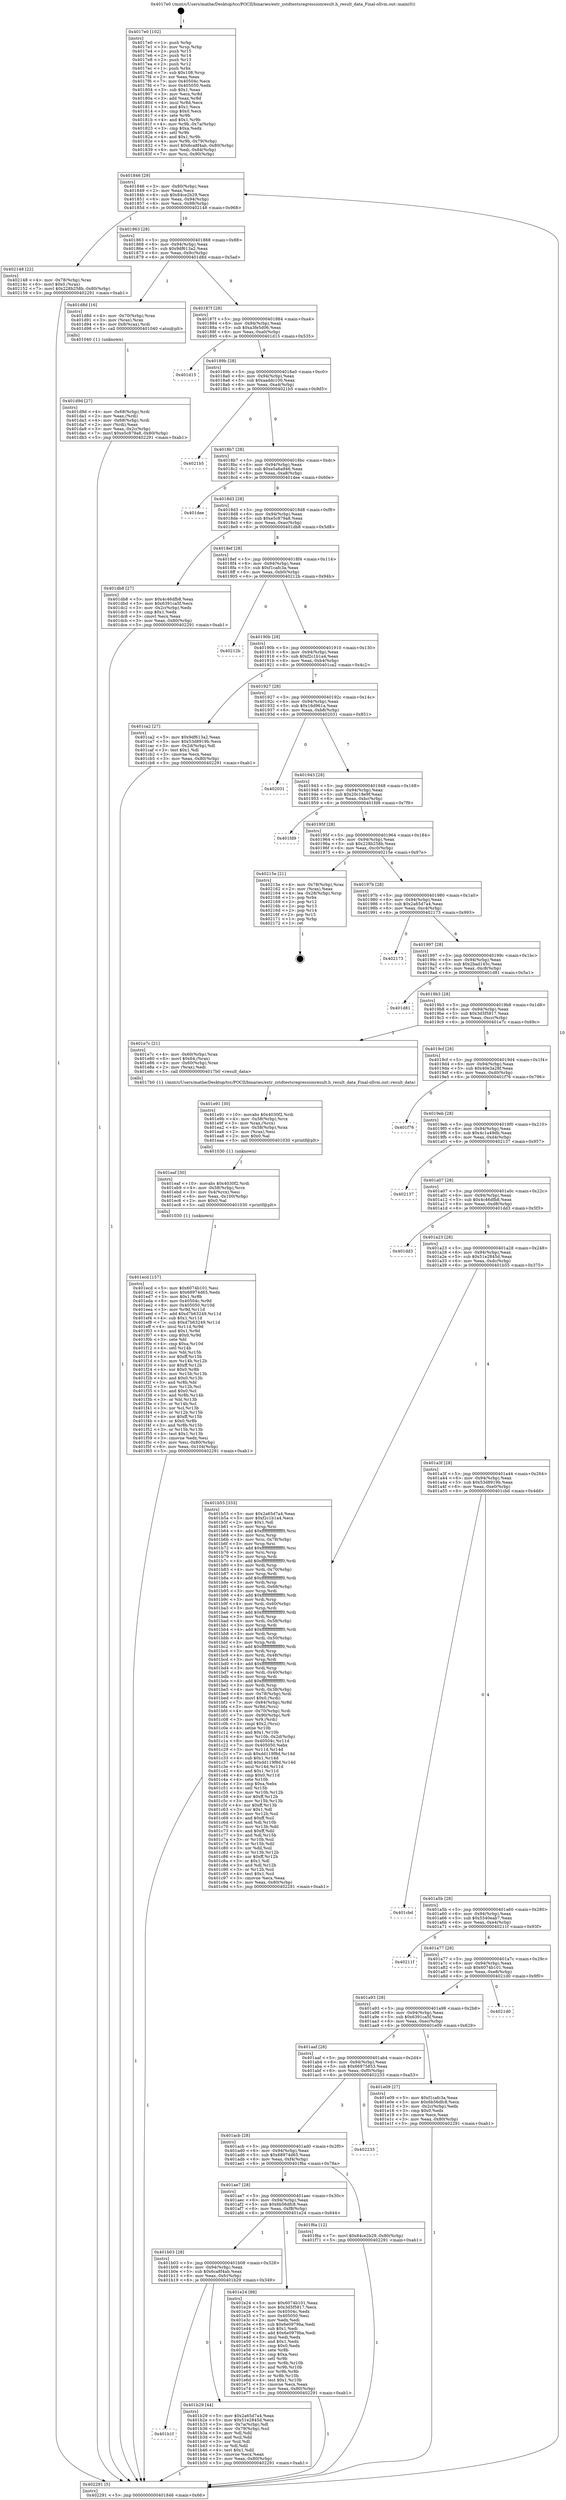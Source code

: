 digraph "0x4017e0" {
  label = "0x4017e0 (/mnt/c/Users/mathe/Desktop/tcc/POCII/binaries/extr_zstdtestsregressionresult.h_result_data_Final-ollvm.out::main(0))"
  labelloc = "t"
  node[shape=record]

  Entry [label="",width=0.3,height=0.3,shape=circle,fillcolor=black,style=filled]
  "0x401846" [label="{
     0x401846 [29]\l
     | [instrs]\l
     &nbsp;&nbsp;0x401846 \<+3\>: mov -0x80(%rbp),%eax\l
     &nbsp;&nbsp;0x401849 \<+2\>: mov %eax,%ecx\l
     &nbsp;&nbsp;0x40184b \<+6\>: sub $0x84ce2b29,%ecx\l
     &nbsp;&nbsp;0x401851 \<+6\>: mov %eax,-0x94(%rbp)\l
     &nbsp;&nbsp;0x401857 \<+6\>: mov %ecx,-0x98(%rbp)\l
     &nbsp;&nbsp;0x40185d \<+6\>: je 0000000000402148 \<main+0x968\>\l
  }"]
  "0x402148" [label="{
     0x402148 [22]\l
     | [instrs]\l
     &nbsp;&nbsp;0x402148 \<+4\>: mov -0x78(%rbp),%rax\l
     &nbsp;&nbsp;0x40214c \<+6\>: movl $0x0,(%rax)\l
     &nbsp;&nbsp;0x402152 \<+7\>: movl $0x228b258b,-0x80(%rbp)\l
     &nbsp;&nbsp;0x402159 \<+5\>: jmp 0000000000402291 \<main+0xab1\>\l
  }"]
  "0x401863" [label="{
     0x401863 [28]\l
     | [instrs]\l
     &nbsp;&nbsp;0x401863 \<+5\>: jmp 0000000000401868 \<main+0x88\>\l
     &nbsp;&nbsp;0x401868 \<+6\>: mov -0x94(%rbp),%eax\l
     &nbsp;&nbsp;0x40186e \<+5\>: sub $0x9df613a2,%eax\l
     &nbsp;&nbsp;0x401873 \<+6\>: mov %eax,-0x9c(%rbp)\l
     &nbsp;&nbsp;0x401879 \<+6\>: je 0000000000401d8d \<main+0x5ad\>\l
  }"]
  Exit [label="",width=0.3,height=0.3,shape=circle,fillcolor=black,style=filled,peripheries=2]
  "0x401d8d" [label="{
     0x401d8d [16]\l
     | [instrs]\l
     &nbsp;&nbsp;0x401d8d \<+4\>: mov -0x70(%rbp),%rax\l
     &nbsp;&nbsp;0x401d91 \<+3\>: mov (%rax),%rax\l
     &nbsp;&nbsp;0x401d94 \<+4\>: mov 0x8(%rax),%rdi\l
     &nbsp;&nbsp;0x401d98 \<+5\>: call 0000000000401040 \<atoi@plt\>\l
     | [calls]\l
     &nbsp;&nbsp;0x401040 \{1\} (unknown)\l
  }"]
  "0x40187f" [label="{
     0x40187f [28]\l
     | [instrs]\l
     &nbsp;&nbsp;0x40187f \<+5\>: jmp 0000000000401884 \<main+0xa4\>\l
     &nbsp;&nbsp;0x401884 \<+6\>: mov -0x94(%rbp),%eax\l
     &nbsp;&nbsp;0x40188a \<+5\>: sub $0xa3fe5d06,%eax\l
     &nbsp;&nbsp;0x40188f \<+6\>: mov %eax,-0xa0(%rbp)\l
     &nbsp;&nbsp;0x401895 \<+6\>: je 0000000000401d15 \<main+0x535\>\l
  }"]
  "0x401ecd" [label="{
     0x401ecd [157]\l
     | [instrs]\l
     &nbsp;&nbsp;0x401ecd \<+5\>: mov $0x6074b101,%esi\l
     &nbsp;&nbsp;0x401ed2 \<+5\>: mov $0x68974d65,%edx\l
     &nbsp;&nbsp;0x401ed7 \<+3\>: mov $0x1,%r8b\l
     &nbsp;&nbsp;0x401eda \<+8\>: mov 0x40504c,%r9d\l
     &nbsp;&nbsp;0x401ee2 \<+8\>: mov 0x405050,%r10d\l
     &nbsp;&nbsp;0x401eea \<+3\>: mov %r9d,%r11d\l
     &nbsp;&nbsp;0x401eed \<+7\>: add $0xd7b63249,%r11d\l
     &nbsp;&nbsp;0x401ef4 \<+4\>: sub $0x1,%r11d\l
     &nbsp;&nbsp;0x401ef8 \<+7\>: sub $0xd7b63249,%r11d\l
     &nbsp;&nbsp;0x401eff \<+4\>: imul %r11d,%r9d\l
     &nbsp;&nbsp;0x401f03 \<+4\>: and $0x1,%r9d\l
     &nbsp;&nbsp;0x401f07 \<+4\>: cmp $0x0,%r9d\l
     &nbsp;&nbsp;0x401f0b \<+3\>: sete %bl\l
     &nbsp;&nbsp;0x401f0e \<+4\>: cmp $0xa,%r10d\l
     &nbsp;&nbsp;0x401f12 \<+4\>: setl %r14b\l
     &nbsp;&nbsp;0x401f16 \<+3\>: mov %bl,%r15b\l
     &nbsp;&nbsp;0x401f19 \<+4\>: xor $0xff,%r15b\l
     &nbsp;&nbsp;0x401f1d \<+3\>: mov %r14b,%r12b\l
     &nbsp;&nbsp;0x401f20 \<+4\>: xor $0xff,%r12b\l
     &nbsp;&nbsp;0x401f24 \<+4\>: xor $0x0,%r8b\l
     &nbsp;&nbsp;0x401f28 \<+3\>: mov %r15b,%r13b\l
     &nbsp;&nbsp;0x401f2b \<+4\>: and $0x0,%r13b\l
     &nbsp;&nbsp;0x401f2f \<+3\>: and %r8b,%bl\l
     &nbsp;&nbsp;0x401f32 \<+3\>: mov %r12b,%cl\l
     &nbsp;&nbsp;0x401f35 \<+3\>: and $0x0,%cl\l
     &nbsp;&nbsp;0x401f38 \<+3\>: and %r8b,%r14b\l
     &nbsp;&nbsp;0x401f3b \<+3\>: or %bl,%r13b\l
     &nbsp;&nbsp;0x401f3e \<+3\>: or %r14b,%cl\l
     &nbsp;&nbsp;0x401f41 \<+3\>: xor %cl,%r13b\l
     &nbsp;&nbsp;0x401f44 \<+3\>: or %r12b,%r15b\l
     &nbsp;&nbsp;0x401f47 \<+4\>: xor $0xff,%r15b\l
     &nbsp;&nbsp;0x401f4b \<+4\>: or $0x0,%r8b\l
     &nbsp;&nbsp;0x401f4f \<+3\>: and %r8b,%r15b\l
     &nbsp;&nbsp;0x401f52 \<+3\>: or %r15b,%r13b\l
     &nbsp;&nbsp;0x401f55 \<+4\>: test $0x1,%r13b\l
     &nbsp;&nbsp;0x401f59 \<+3\>: cmovne %edx,%esi\l
     &nbsp;&nbsp;0x401f5c \<+3\>: mov %esi,-0x80(%rbp)\l
     &nbsp;&nbsp;0x401f5f \<+6\>: mov %eax,-0x104(%rbp)\l
     &nbsp;&nbsp;0x401f65 \<+5\>: jmp 0000000000402291 \<main+0xab1\>\l
  }"]
  "0x401d15" [label="{
     0x401d15\l
  }", style=dashed]
  "0x40189b" [label="{
     0x40189b [28]\l
     | [instrs]\l
     &nbsp;&nbsp;0x40189b \<+5\>: jmp 00000000004018a0 \<main+0xc0\>\l
     &nbsp;&nbsp;0x4018a0 \<+6\>: mov -0x94(%rbp),%eax\l
     &nbsp;&nbsp;0x4018a6 \<+5\>: sub $0xaaddc100,%eax\l
     &nbsp;&nbsp;0x4018ab \<+6\>: mov %eax,-0xa4(%rbp)\l
     &nbsp;&nbsp;0x4018b1 \<+6\>: je 00000000004021b5 \<main+0x9d5\>\l
  }"]
  "0x401eaf" [label="{
     0x401eaf [30]\l
     | [instrs]\l
     &nbsp;&nbsp;0x401eaf \<+10\>: movabs $0x4030f2,%rdi\l
     &nbsp;&nbsp;0x401eb9 \<+4\>: mov -0x58(%rbp),%rcx\l
     &nbsp;&nbsp;0x401ebd \<+3\>: mov 0x4(%rcx),%esi\l
     &nbsp;&nbsp;0x401ec0 \<+6\>: mov %eax,-0x100(%rbp)\l
     &nbsp;&nbsp;0x401ec6 \<+2\>: mov $0x0,%al\l
     &nbsp;&nbsp;0x401ec8 \<+5\>: call 0000000000401030 \<printf@plt\>\l
     | [calls]\l
     &nbsp;&nbsp;0x401030 \{1\} (unknown)\l
  }"]
  "0x4021b5" [label="{
     0x4021b5\l
  }", style=dashed]
  "0x4018b7" [label="{
     0x4018b7 [28]\l
     | [instrs]\l
     &nbsp;&nbsp;0x4018b7 \<+5\>: jmp 00000000004018bc \<main+0xdc\>\l
     &nbsp;&nbsp;0x4018bc \<+6\>: mov -0x94(%rbp),%eax\l
     &nbsp;&nbsp;0x4018c2 \<+5\>: sub $0xe5a6a946,%eax\l
     &nbsp;&nbsp;0x4018c7 \<+6\>: mov %eax,-0xa8(%rbp)\l
     &nbsp;&nbsp;0x4018cd \<+6\>: je 0000000000401dee \<main+0x60e\>\l
  }"]
  "0x401e91" [label="{
     0x401e91 [30]\l
     | [instrs]\l
     &nbsp;&nbsp;0x401e91 \<+10\>: movabs $0x4030f2,%rdi\l
     &nbsp;&nbsp;0x401e9b \<+4\>: mov -0x58(%rbp),%rcx\l
     &nbsp;&nbsp;0x401e9f \<+3\>: mov %rax,(%rcx)\l
     &nbsp;&nbsp;0x401ea2 \<+4\>: mov -0x58(%rbp),%rax\l
     &nbsp;&nbsp;0x401ea6 \<+2\>: mov (%rax),%esi\l
     &nbsp;&nbsp;0x401ea8 \<+2\>: mov $0x0,%al\l
     &nbsp;&nbsp;0x401eaa \<+5\>: call 0000000000401030 \<printf@plt\>\l
     | [calls]\l
     &nbsp;&nbsp;0x401030 \{1\} (unknown)\l
  }"]
  "0x401dee" [label="{
     0x401dee\l
  }", style=dashed]
  "0x4018d3" [label="{
     0x4018d3 [28]\l
     | [instrs]\l
     &nbsp;&nbsp;0x4018d3 \<+5\>: jmp 00000000004018d8 \<main+0xf8\>\l
     &nbsp;&nbsp;0x4018d8 \<+6\>: mov -0x94(%rbp),%eax\l
     &nbsp;&nbsp;0x4018de \<+5\>: sub $0xe5c879a8,%eax\l
     &nbsp;&nbsp;0x4018e3 \<+6\>: mov %eax,-0xac(%rbp)\l
     &nbsp;&nbsp;0x4018e9 \<+6\>: je 0000000000401db8 \<main+0x5d8\>\l
  }"]
  "0x401d9d" [label="{
     0x401d9d [27]\l
     | [instrs]\l
     &nbsp;&nbsp;0x401d9d \<+4\>: mov -0x68(%rbp),%rdi\l
     &nbsp;&nbsp;0x401da1 \<+2\>: mov %eax,(%rdi)\l
     &nbsp;&nbsp;0x401da3 \<+4\>: mov -0x68(%rbp),%rdi\l
     &nbsp;&nbsp;0x401da7 \<+2\>: mov (%rdi),%eax\l
     &nbsp;&nbsp;0x401da9 \<+3\>: mov %eax,-0x2c(%rbp)\l
     &nbsp;&nbsp;0x401dac \<+7\>: movl $0xe5c879a8,-0x80(%rbp)\l
     &nbsp;&nbsp;0x401db3 \<+5\>: jmp 0000000000402291 \<main+0xab1\>\l
  }"]
  "0x401db8" [label="{
     0x401db8 [27]\l
     | [instrs]\l
     &nbsp;&nbsp;0x401db8 \<+5\>: mov $0x4c46dfb8,%eax\l
     &nbsp;&nbsp;0x401dbd \<+5\>: mov $0x6391ca5f,%ecx\l
     &nbsp;&nbsp;0x401dc2 \<+3\>: mov -0x2c(%rbp),%edx\l
     &nbsp;&nbsp;0x401dc5 \<+3\>: cmp $0x1,%edx\l
     &nbsp;&nbsp;0x401dc8 \<+3\>: cmovl %ecx,%eax\l
     &nbsp;&nbsp;0x401dcb \<+3\>: mov %eax,-0x80(%rbp)\l
     &nbsp;&nbsp;0x401dce \<+5\>: jmp 0000000000402291 \<main+0xab1\>\l
  }"]
  "0x4018ef" [label="{
     0x4018ef [28]\l
     | [instrs]\l
     &nbsp;&nbsp;0x4018ef \<+5\>: jmp 00000000004018f4 \<main+0x114\>\l
     &nbsp;&nbsp;0x4018f4 \<+6\>: mov -0x94(%rbp),%eax\l
     &nbsp;&nbsp;0x4018fa \<+5\>: sub $0xf1cafc3a,%eax\l
     &nbsp;&nbsp;0x4018ff \<+6\>: mov %eax,-0xb0(%rbp)\l
     &nbsp;&nbsp;0x401905 \<+6\>: je 000000000040212b \<main+0x94b\>\l
  }"]
  "0x4017e0" [label="{
     0x4017e0 [102]\l
     | [instrs]\l
     &nbsp;&nbsp;0x4017e0 \<+1\>: push %rbp\l
     &nbsp;&nbsp;0x4017e1 \<+3\>: mov %rsp,%rbp\l
     &nbsp;&nbsp;0x4017e4 \<+2\>: push %r15\l
     &nbsp;&nbsp;0x4017e6 \<+2\>: push %r14\l
     &nbsp;&nbsp;0x4017e8 \<+2\>: push %r13\l
     &nbsp;&nbsp;0x4017ea \<+2\>: push %r12\l
     &nbsp;&nbsp;0x4017ec \<+1\>: push %rbx\l
     &nbsp;&nbsp;0x4017ed \<+7\>: sub $0x108,%rsp\l
     &nbsp;&nbsp;0x4017f4 \<+2\>: xor %eax,%eax\l
     &nbsp;&nbsp;0x4017f6 \<+7\>: mov 0x40504c,%ecx\l
     &nbsp;&nbsp;0x4017fd \<+7\>: mov 0x405050,%edx\l
     &nbsp;&nbsp;0x401804 \<+3\>: sub $0x1,%eax\l
     &nbsp;&nbsp;0x401807 \<+3\>: mov %ecx,%r8d\l
     &nbsp;&nbsp;0x40180a \<+3\>: add %eax,%r8d\l
     &nbsp;&nbsp;0x40180d \<+4\>: imul %r8d,%ecx\l
     &nbsp;&nbsp;0x401811 \<+3\>: and $0x1,%ecx\l
     &nbsp;&nbsp;0x401814 \<+3\>: cmp $0x0,%ecx\l
     &nbsp;&nbsp;0x401817 \<+4\>: sete %r9b\l
     &nbsp;&nbsp;0x40181b \<+4\>: and $0x1,%r9b\l
     &nbsp;&nbsp;0x40181f \<+4\>: mov %r9b,-0x7a(%rbp)\l
     &nbsp;&nbsp;0x401823 \<+3\>: cmp $0xa,%edx\l
     &nbsp;&nbsp;0x401826 \<+4\>: setl %r9b\l
     &nbsp;&nbsp;0x40182a \<+4\>: and $0x1,%r9b\l
     &nbsp;&nbsp;0x40182e \<+4\>: mov %r9b,-0x79(%rbp)\l
     &nbsp;&nbsp;0x401832 \<+7\>: movl $0x6ca8f4ab,-0x80(%rbp)\l
     &nbsp;&nbsp;0x401839 \<+6\>: mov %edi,-0x84(%rbp)\l
     &nbsp;&nbsp;0x40183f \<+7\>: mov %rsi,-0x90(%rbp)\l
  }"]
  "0x40212b" [label="{
     0x40212b\l
  }", style=dashed]
  "0x40190b" [label="{
     0x40190b [28]\l
     | [instrs]\l
     &nbsp;&nbsp;0x40190b \<+5\>: jmp 0000000000401910 \<main+0x130\>\l
     &nbsp;&nbsp;0x401910 \<+6\>: mov -0x94(%rbp),%eax\l
     &nbsp;&nbsp;0x401916 \<+5\>: sub $0xf2c1b1a4,%eax\l
     &nbsp;&nbsp;0x40191b \<+6\>: mov %eax,-0xb4(%rbp)\l
     &nbsp;&nbsp;0x401921 \<+6\>: je 0000000000401ca2 \<main+0x4c2\>\l
  }"]
  "0x402291" [label="{
     0x402291 [5]\l
     | [instrs]\l
     &nbsp;&nbsp;0x402291 \<+5\>: jmp 0000000000401846 \<main+0x66\>\l
  }"]
  "0x401ca2" [label="{
     0x401ca2 [27]\l
     | [instrs]\l
     &nbsp;&nbsp;0x401ca2 \<+5\>: mov $0x9df613a2,%eax\l
     &nbsp;&nbsp;0x401ca7 \<+5\>: mov $0x53d8919b,%ecx\l
     &nbsp;&nbsp;0x401cac \<+3\>: mov -0x2d(%rbp),%dl\l
     &nbsp;&nbsp;0x401caf \<+3\>: test $0x1,%dl\l
     &nbsp;&nbsp;0x401cb2 \<+3\>: cmovne %ecx,%eax\l
     &nbsp;&nbsp;0x401cb5 \<+3\>: mov %eax,-0x80(%rbp)\l
     &nbsp;&nbsp;0x401cb8 \<+5\>: jmp 0000000000402291 \<main+0xab1\>\l
  }"]
  "0x401927" [label="{
     0x401927 [28]\l
     | [instrs]\l
     &nbsp;&nbsp;0x401927 \<+5\>: jmp 000000000040192c \<main+0x14c\>\l
     &nbsp;&nbsp;0x40192c \<+6\>: mov -0x94(%rbp),%eax\l
     &nbsp;&nbsp;0x401932 \<+5\>: sub $0x16d961a,%eax\l
     &nbsp;&nbsp;0x401937 \<+6\>: mov %eax,-0xb8(%rbp)\l
     &nbsp;&nbsp;0x40193d \<+6\>: je 0000000000402031 \<main+0x851\>\l
  }"]
  "0x401b1f" [label="{
     0x401b1f\l
  }", style=dashed]
  "0x402031" [label="{
     0x402031\l
  }", style=dashed]
  "0x401943" [label="{
     0x401943 [28]\l
     | [instrs]\l
     &nbsp;&nbsp;0x401943 \<+5\>: jmp 0000000000401948 \<main+0x168\>\l
     &nbsp;&nbsp;0x401948 \<+6\>: mov -0x94(%rbp),%eax\l
     &nbsp;&nbsp;0x40194e \<+5\>: sub $0x20c18e9f,%eax\l
     &nbsp;&nbsp;0x401953 \<+6\>: mov %eax,-0xbc(%rbp)\l
     &nbsp;&nbsp;0x401959 \<+6\>: je 0000000000401fd9 \<main+0x7f9\>\l
  }"]
  "0x401b29" [label="{
     0x401b29 [44]\l
     | [instrs]\l
     &nbsp;&nbsp;0x401b29 \<+5\>: mov $0x2a65d7a4,%eax\l
     &nbsp;&nbsp;0x401b2e \<+5\>: mov $0x51e2845d,%ecx\l
     &nbsp;&nbsp;0x401b33 \<+3\>: mov -0x7a(%rbp),%dl\l
     &nbsp;&nbsp;0x401b36 \<+4\>: mov -0x79(%rbp),%sil\l
     &nbsp;&nbsp;0x401b3a \<+3\>: mov %dl,%dil\l
     &nbsp;&nbsp;0x401b3d \<+3\>: and %sil,%dil\l
     &nbsp;&nbsp;0x401b40 \<+3\>: xor %sil,%dl\l
     &nbsp;&nbsp;0x401b43 \<+3\>: or %dl,%dil\l
     &nbsp;&nbsp;0x401b46 \<+4\>: test $0x1,%dil\l
     &nbsp;&nbsp;0x401b4a \<+3\>: cmovne %ecx,%eax\l
     &nbsp;&nbsp;0x401b4d \<+3\>: mov %eax,-0x80(%rbp)\l
     &nbsp;&nbsp;0x401b50 \<+5\>: jmp 0000000000402291 \<main+0xab1\>\l
  }"]
  "0x401fd9" [label="{
     0x401fd9\l
  }", style=dashed]
  "0x40195f" [label="{
     0x40195f [28]\l
     | [instrs]\l
     &nbsp;&nbsp;0x40195f \<+5\>: jmp 0000000000401964 \<main+0x184\>\l
     &nbsp;&nbsp;0x401964 \<+6\>: mov -0x94(%rbp),%eax\l
     &nbsp;&nbsp;0x40196a \<+5\>: sub $0x228b258b,%eax\l
     &nbsp;&nbsp;0x40196f \<+6\>: mov %eax,-0xc0(%rbp)\l
     &nbsp;&nbsp;0x401975 \<+6\>: je 000000000040215e \<main+0x97e\>\l
  }"]
  "0x401b03" [label="{
     0x401b03 [28]\l
     | [instrs]\l
     &nbsp;&nbsp;0x401b03 \<+5\>: jmp 0000000000401b08 \<main+0x328\>\l
     &nbsp;&nbsp;0x401b08 \<+6\>: mov -0x94(%rbp),%eax\l
     &nbsp;&nbsp;0x401b0e \<+5\>: sub $0x6ca8f4ab,%eax\l
     &nbsp;&nbsp;0x401b13 \<+6\>: mov %eax,-0xfc(%rbp)\l
     &nbsp;&nbsp;0x401b19 \<+6\>: je 0000000000401b29 \<main+0x349\>\l
  }"]
  "0x40215e" [label="{
     0x40215e [21]\l
     | [instrs]\l
     &nbsp;&nbsp;0x40215e \<+4\>: mov -0x78(%rbp),%rax\l
     &nbsp;&nbsp;0x402162 \<+2\>: mov (%rax),%eax\l
     &nbsp;&nbsp;0x402164 \<+4\>: lea -0x28(%rbp),%rsp\l
     &nbsp;&nbsp;0x402168 \<+1\>: pop %rbx\l
     &nbsp;&nbsp;0x402169 \<+2\>: pop %r12\l
     &nbsp;&nbsp;0x40216b \<+2\>: pop %r13\l
     &nbsp;&nbsp;0x40216d \<+2\>: pop %r14\l
     &nbsp;&nbsp;0x40216f \<+2\>: pop %r15\l
     &nbsp;&nbsp;0x402171 \<+1\>: pop %rbp\l
     &nbsp;&nbsp;0x402172 \<+1\>: ret\l
  }"]
  "0x40197b" [label="{
     0x40197b [28]\l
     | [instrs]\l
     &nbsp;&nbsp;0x40197b \<+5\>: jmp 0000000000401980 \<main+0x1a0\>\l
     &nbsp;&nbsp;0x401980 \<+6\>: mov -0x94(%rbp),%eax\l
     &nbsp;&nbsp;0x401986 \<+5\>: sub $0x2a65d7a4,%eax\l
     &nbsp;&nbsp;0x40198b \<+6\>: mov %eax,-0xc4(%rbp)\l
     &nbsp;&nbsp;0x401991 \<+6\>: je 0000000000402173 \<main+0x993\>\l
  }"]
  "0x401e24" [label="{
     0x401e24 [88]\l
     | [instrs]\l
     &nbsp;&nbsp;0x401e24 \<+5\>: mov $0x6074b101,%eax\l
     &nbsp;&nbsp;0x401e29 \<+5\>: mov $0x3d5f5817,%ecx\l
     &nbsp;&nbsp;0x401e2e \<+7\>: mov 0x40504c,%edx\l
     &nbsp;&nbsp;0x401e35 \<+7\>: mov 0x405050,%esi\l
     &nbsp;&nbsp;0x401e3c \<+2\>: mov %edx,%edi\l
     &nbsp;&nbsp;0x401e3e \<+6\>: sub $0x6e0979ba,%edi\l
     &nbsp;&nbsp;0x401e44 \<+3\>: sub $0x1,%edi\l
     &nbsp;&nbsp;0x401e47 \<+6\>: add $0x6e0979ba,%edi\l
     &nbsp;&nbsp;0x401e4d \<+3\>: imul %edi,%edx\l
     &nbsp;&nbsp;0x401e50 \<+3\>: and $0x1,%edx\l
     &nbsp;&nbsp;0x401e53 \<+3\>: cmp $0x0,%edx\l
     &nbsp;&nbsp;0x401e56 \<+4\>: sete %r8b\l
     &nbsp;&nbsp;0x401e5a \<+3\>: cmp $0xa,%esi\l
     &nbsp;&nbsp;0x401e5d \<+4\>: setl %r9b\l
     &nbsp;&nbsp;0x401e61 \<+3\>: mov %r8b,%r10b\l
     &nbsp;&nbsp;0x401e64 \<+3\>: and %r9b,%r10b\l
     &nbsp;&nbsp;0x401e67 \<+3\>: xor %r9b,%r8b\l
     &nbsp;&nbsp;0x401e6a \<+3\>: or %r8b,%r10b\l
     &nbsp;&nbsp;0x401e6d \<+4\>: test $0x1,%r10b\l
     &nbsp;&nbsp;0x401e71 \<+3\>: cmovne %ecx,%eax\l
     &nbsp;&nbsp;0x401e74 \<+3\>: mov %eax,-0x80(%rbp)\l
     &nbsp;&nbsp;0x401e77 \<+5\>: jmp 0000000000402291 \<main+0xab1\>\l
  }"]
  "0x402173" [label="{
     0x402173\l
  }", style=dashed]
  "0x401997" [label="{
     0x401997 [28]\l
     | [instrs]\l
     &nbsp;&nbsp;0x401997 \<+5\>: jmp 000000000040199c \<main+0x1bc\>\l
     &nbsp;&nbsp;0x40199c \<+6\>: mov -0x94(%rbp),%eax\l
     &nbsp;&nbsp;0x4019a2 \<+5\>: sub $0x2bad145c,%eax\l
     &nbsp;&nbsp;0x4019a7 \<+6\>: mov %eax,-0xc8(%rbp)\l
     &nbsp;&nbsp;0x4019ad \<+6\>: je 0000000000401d81 \<main+0x5a1\>\l
  }"]
  "0x401ae7" [label="{
     0x401ae7 [28]\l
     | [instrs]\l
     &nbsp;&nbsp;0x401ae7 \<+5\>: jmp 0000000000401aec \<main+0x30c\>\l
     &nbsp;&nbsp;0x401aec \<+6\>: mov -0x94(%rbp),%eax\l
     &nbsp;&nbsp;0x401af2 \<+5\>: sub $0x6b56dfc8,%eax\l
     &nbsp;&nbsp;0x401af7 \<+6\>: mov %eax,-0xf8(%rbp)\l
     &nbsp;&nbsp;0x401afd \<+6\>: je 0000000000401e24 \<main+0x644\>\l
  }"]
  "0x401d81" [label="{
     0x401d81\l
  }", style=dashed]
  "0x4019b3" [label="{
     0x4019b3 [28]\l
     | [instrs]\l
     &nbsp;&nbsp;0x4019b3 \<+5\>: jmp 00000000004019b8 \<main+0x1d8\>\l
     &nbsp;&nbsp;0x4019b8 \<+6\>: mov -0x94(%rbp),%eax\l
     &nbsp;&nbsp;0x4019be \<+5\>: sub $0x3d5f5817,%eax\l
     &nbsp;&nbsp;0x4019c3 \<+6\>: mov %eax,-0xcc(%rbp)\l
     &nbsp;&nbsp;0x4019c9 \<+6\>: je 0000000000401e7c \<main+0x69c\>\l
  }"]
  "0x401f6a" [label="{
     0x401f6a [12]\l
     | [instrs]\l
     &nbsp;&nbsp;0x401f6a \<+7\>: movl $0x84ce2b29,-0x80(%rbp)\l
     &nbsp;&nbsp;0x401f71 \<+5\>: jmp 0000000000402291 \<main+0xab1\>\l
  }"]
  "0x401e7c" [label="{
     0x401e7c [21]\l
     | [instrs]\l
     &nbsp;&nbsp;0x401e7c \<+4\>: mov -0x60(%rbp),%rax\l
     &nbsp;&nbsp;0x401e80 \<+6\>: movl $0x64,(%rax)\l
     &nbsp;&nbsp;0x401e86 \<+4\>: mov -0x60(%rbp),%rax\l
     &nbsp;&nbsp;0x401e8a \<+2\>: mov (%rax),%edi\l
     &nbsp;&nbsp;0x401e8c \<+5\>: call 00000000004017b0 \<result_data\>\l
     | [calls]\l
     &nbsp;&nbsp;0x4017b0 \{1\} (/mnt/c/Users/mathe/Desktop/tcc/POCII/binaries/extr_zstdtestsregressionresult.h_result_data_Final-ollvm.out::result_data)\l
  }"]
  "0x4019cf" [label="{
     0x4019cf [28]\l
     | [instrs]\l
     &nbsp;&nbsp;0x4019cf \<+5\>: jmp 00000000004019d4 \<main+0x1f4\>\l
     &nbsp;&nbsp;0x4019d4 \<+6\>: mov -0x94(%rbp),%eax\l
     &nbsp;&nbsp;0x4019da \<+5\>: sub $0x40e3a28f,%eax\l
     &nbsp;&nbsp;0x4019df \<+6\>: mov %eax,-0xd0(%rbp)\l
     &nbsp;&nbsp;0x4019e5 \<+6\>: je 0000000000401f76 \<main+0x796\>\l
  }"]
  "0x401acb" [label="{
     0x401acb [28]\l
     | [instrs]\l
     &nbsp;&nbsp;0x401acb \<+5\>: jmp 0000000000401ad0 \<main+0x2f0\>\l
     &nbsp;&nbsp;0x401ad0 \<+6\>: mov -0x94(%rbp),%eax\l
     &nbsp;&nbsp;0x401ad6 \<+5\>: sub $0x68974d65,%eax\l
     &nbsp;&nbsp;0x401adb \<+6\>: mov %eax,-0xf4(%rbp)\l
     &nbsp;&nbsp;0x401ae1 \<+6\>: je 0000000000401f6a \<main+0x78a\>\l
  }"]
  "0x401f76" [label="{
     0x401f76\l
  }", style=dashed]
  "0x4019eb" [label="{
     0x4019eb [28]\l
     | [instrs]\l
     &nbsp;&nbsp;0x4019eb \<+5\>: jmp 00000000004019f0 \<main+0x210\>\l
     &nbsp;&nbsp;0x4019f0 \<+6\>: mov -0x94(%rbp),%eax\l
     &nbsp;&nbsp;0x4019f6 \<+5\>: sub $0x4c1a49db,%eax\l
     &nbsp;&nbsp;0x4019fb \<+6\>: mov %eax,-0xd4(%rbp)\l
     &nbsp;&nbsp;0x401a01 \<+6\>: je 0000000000402137 \<main+0x957\>\l
  }"]
  "0x402233" [label="{
     0x402233\l
  }", style=dashed]
  "0x402137" [label="{
     0x402137\l
  }", style=dashed]
  "0x401a07" [label="{
     0x401a07 [28]\l
     | [instrs]\l
     &nbsp;&nbsp;0x401a07 \<+5\>: jmp 0000000000401a0c \<main+0x22c\>\l
     &nbsp;&nbsp;0x401a0c \<+6\>: mov -0x94(%rbp),%eax\l
     &nbsp;&nbsp;0x401a12 \<+5\>: sub $0x4c46dfb8,%eax\l
     &nbsp;&nbsp;0x401a17 \<+6\>: mov %eax,-0xd8(%rbp)\l
     &nbsp;&nbsp;0x401a1d \<+6\>: je 0000000000401dd3 \<main+0x5f3\>\l
  }"]
  "0x401aaf" [label="{
     0x401aaf [28]\l
     | [instrs]\l
     &nbsp;&nbsp;0x401aaf \<+5\>: jmp 0000000000401ab4 \<main+0x2d4\>\l
     &nbsp;&nbsp;0x401ab4 \<+6\>: mov -0x94(%rbp),%eax\l
     &nbsp;&nbsp;0x401aba \<+5\>: sub $0x66975853,%eax\l
     &nbsp;&nbsp;0x401abf \<+6\>: mov %eax,-0xf0(%rbp)\l
     &nbsp;&nbsp;0x401ac5 \<+6\>: je 0000000000402233 \<main+0xa53\>\l
  }"]
  "0x401dd3" [label="{
     0x401dd3\l
  }", style=dashed]
  "0x401a23" [label="{
     0x401a23 [28]\l
     | [instrs]\l
     &nbsp;&nbsp;0x401a23 \<+5\>: jmp 0000000000401a28 \<main+0x248\>\l
     &nbsp;&nbsp;0x401a28 \<+6\>: mov -0x94(%rbp),%eax\l
     &nbsp;&nbsp;0x401a2e \<+5\>: sub $0x51e2845d,%eax\l
     &nbsp;&nbsp;0x401a33 \<+6\>: mov %eax,-0xdc(%rbp)\l
     &nbsp;&nbsp;0x401a39 \<+6\>: je 0000000000401b55 \<main+0x375\>\l
  }"]
  "0x401e09" [label="{
     0x401e09 [27]\l
     | [instrs]\l
     &nbsp;&nbsp;0x401e09 \<+5\>: mov $0xf1cafc3a,%eax\l
     &nbsp;&nbsp;0x401e0e \<+5\>: mov $0x6b56dfc8,%ecx\l
     &nbsp;&nbsp;0x401e13 \<+3\>: mov -0x2c(%rbp),%edx\l
     &nbsp;&nbsp;0x401e16 \<+3\>: cmp $0x0,%edx\l
     &nbsp;&nbsp;0x401e19 \<+3\>: cmove %ecx,%eax\l
     &nbsp;&nbsp;0x401e1c \<+3\>: mov %eax,-0x80(%rbp)\l
     &nbsp;&nbsp;0x401e1f \<+5\>: jmp 0000000000402291 \<main+0xab1\>\l
  }"]
  "0x401b55" [label="{
     0x401b55 [333]\l
     | [instrs]\l
     &nbsp;&nbsp;0x401b55 \<+5\>: mov $0x2a65d7a4,%eax\l
     &nbsp;&nbsp;0x401b5a \<+5\>: mov $0xf2c1b1a4,%ecx\l
     &nbsp;&nbsp;0x401b5f \<+2\>: mov $0x1,%dl\l
     &nbsp;&nbsp;0x401b61 \<+3\>: mov %rsp,%rsi\l
     &nbsp;&nbsp;0x401b64 \<+4\>: add $0xfffffffffffffff0,%rsi\l
     &nbsp;&nbsp;0x401b68 \<+3\>: mov %rsi,%rsp\l
     &nbsp;&nbsp;0x401b6b \<+4\>: mov %rsi,-0x78(%rbp)\l
     &nbsp;&nbsp;0x401b6f \<+3\>: mov %rsp,%rsi\l
     &nbsp;&nbsp;0x401b72 \<+4\>: add $0xfffffffffffffff0,%rsi\l
     &nbsp;&nbsp;0x401b76 \<+3\>: mov %rsi,%rsp\l
     &nbsp;&nbsp;0x401b79 \<+3\>: mov %rsp,%rdi\l
     &nbsp;&nbsp;0x401b7c \<+4\>: add $0xfffffffffffffff0,%rdi\l
     &nbsp;&nbsp;0x401b80 \<+3\>: mov %rdi,%rsp\l
     &nbsp;&nbsp;0x401b83 \<+4\>: mov %rdi,-0x70(%rbp)\l
     &nbsp;&nbsp;0x401b87 \<+3\>: mov %rsp,%rdi\l
     &nbsp;&nbsp;0x401b8a \<+4\>: add $0xfffffffffffffff0,%rdi\l
     &nbsp;&nbsp;0x401b8e \<+3\>: mov %rdi,%rsp\l
     &nbsp;&nbsp;0x401b91 \<+4\>: mov %rdi,-0x68(%rbp)\l
     &nbsp;&nbsp;0x401b95 \<+3\>: mov %rsp,%rdi\l
     &nbsp;&nbsp;0x401b98 \<+4\>: add $0xfffffffffffffff0,%rdi\l
     &nbsp;&nbsp;0x401b9c \<+3\>: mov %rdi,%rsp\l
     &nbsp;&nbsp;0x401b9f \<+4\>: mov %rdi,-0x60(%rbp)\l
     &nbsp;&nbsp;0x401ba3 \<+3\>: mov %rsp,%rdi\l
     &nbsp;&nbsp;0x401ba6 \<+4\>: add $0xfffffffffffffff0,%rdi\l
     &nbsp;&nbsp;0x401baa \<+3\>: mov %rdi,%rsp\l
     &nbsp;&nbsp;0x401bad \<+4\>: mov %rdi,-0x58(%rbp)\l
     &nbsp;&nbsp;0x401bb1 \<+3\>: mov %rsp,%rdi\l
     &nbsp;&nbsp;0x401bb4 \<+4\>: add $0xfffffffffffffff0,%rdi\l
     &nbsp;&nbsp;0x401bb8 \<+3\>: mov %rdi,%rsp\l
     &nbsp;&nbsp;0x401bbb \<+4\>: mov %rdi,-0x50(%rbp)\l
     &nbsp;&nbsp;0x401bbf \<+3\>: mov %rsp,%rdi\l
     &nbsp;&nbsp;0x401bc2 \<+4\>: add $0xfffffffffffffff0,%rdi\l
     &nbsp;&nbsp;0x401bc6 \<+3\>: mov %rdi,%rsp\l
     &nbsp;&nbsp;0x401bc9 \<+4\>: mov %rdi,-0x48(%rbp)\l
     &nbsp;&nbsp;0x401bcd \<+3\>: mov %rsp,%rdi\l
     &nbsp;&nbsp;0x401bd0 \<+4\>: add $0xfffffffffffffff0,%rdi\l
     &nbsp;&nbsp;0x401bd4 \<+3\>: mov %rdi,%rsp\l
     &nbsp;&nbsp;0x401bd7 \<+4\>: mov %rdi,-0x40(%rbp)\l
     &nbsp;&nbsp;0x401bdb \<+3\>: mov %rsp,%rdi\l
     &nbsp;&nbsp;0x401bde \<+4\>: add $0xfffffffffffffff0,%rdi\l
     &nbsp;&nbsp;0x401be2 \<+3\>: mov %rdi,%rsp\l
     &nbsp;&nbsp;0x401be5 \<+4\>: mov %rdi,-0x38(%rbp)\l
     &nbsp;&nbsp;0x401be9 \<+4\>: mov -0x78(%rbp),%rdi\l
     &nbsp;&nbsp;0x401bed \<+6\>: movl $0x0,(%rdi)\l
     &nbsp;&nbsp;0x401bf3 \<+7\>: mov -0x84(%rbp),%r8d\l
     &nbsp;&nbsp;0x401bfa \<+3\>: mov %r8d,(%rsi)\l
     &nbsp;&nbsp;0x401bfd \<+4\>: mov -0x70(%rbp),%rdi\l
     &nbsp;&nbsp;0x401c01 \<+7\>: mov -0x90(%rbp),%r9\l
     &nbsp;&nbsp;0x401c08 \<+3\>: mov %r9,(%rdi)\l
     &nbsp;&nbsp;0x401c0b \<+3\>: cmpl $0x2,(%rsi)\l
     &nbsp;&nbsp;0x401c0e \<+4\>: setne %r10b\l
     &nbsp;&nbsp;0x401c12 \<+4\>: and $0x1,%r10b\l
     &nbsp;&nbsp;0x401c16 \<+4\>: mov %r10b,-0x2d(%rbp)\l
     &nbsp;&nbsp;0x401c1a \<+8\>: mov 0x40504c,%r11d\l
     &nbsp;&nbsp;0x401c22 \<+7\>: mov 0x405050,%ebx\l
     &nbsp;&nbsp;0x401c29 \<+3\>: mov %r11d,%r14d\l
     &nbsp;&nbsp;0x401c2c \<+7\>: sub $0xdd119f8d,%r14d\l
     &nbsp;&nbsp;0x401c33 \<+4\>: sub $0x1,%r14d\l
     &nbsp;&nbsp;0x401c37 \<+7\>: add $0xdd119f8d,%r14d\l
     &nbsp;&nbsp;0x401c3e \<+4\>: imul %r14d,%r11d\l
     &nbsp;&nbsp;0x401c42 \<+4\>: and $0x1,%r11d\l
     &nbsp;&nbsp;0x401c46 \<+4\>: cmp $0x0,%r11d\l
     &nbsp;&nbsp;0x401c4a \<+4\>: sete %r10b\l
     &nbsp;&nbsp;0x401c4e \<+3\>: cmp $0xa,%ebx\l
     &nbsp;&nbsp;0x401c51 \<+4\>: setl %r15b\l
     &nbsp;&nbsp;0x401c55 \<+3\>: mov %r10b,%r12b\l
     &nbsp;&nbsp;0x401c58 \<+4\>: xor $0xff,%r12b\l
     &nbsp;&nbsp;0x401c5c \<+3\>: mov %r15b,%r13b\l
     &nbsp;&nbsp;0x401c5f \<+4\>: xor $0xff,%r13b\l
     &nbsp;&nbsp;0x401c63 \<+3\>: xor $0x1,%dl\l
     &nbsp;&nbsp;0x401c66 \<+3\>: mov %r12b,%sil\l
     &nbsp;&nbsp;0x401c69 \<+4\>: and $0xff,%sil\l
     &nbsp;&nbsp;0x401c6d \<+3\>: and %dl,%r10b\l
     &nbsp;&nbsp;0x401c70 \<+3\>: mov %r13b,%dil\l
     &nbsp;&nbsp;0x401c73 \<+4\>: and $0xff,%dil\l
     &nbsp;&nbsp;0x401c77 \<+3\>: and %dl,%r15b\l
     &nbsp;&nbsp;0x401c7a \<+3\>: or %r10b,%sil\l
     &nbsp;&nbsp;0x401c7d \<+3\>: or %r15b,%dil\l
     &nbsp;&nbsp;0x401c80 \<+3\>: xor %dil,%sil\l
     &nbsp;&nbsp;0x401c83 \<+3\>: or %r13b,%r12b\l
     &nbsp;&nbsp;0x401c86 \<+4\>: xor $0xff,%r12b\l
     &nbsp;&nbsp;0x401c8a \<+3\>: or $0x1,%dl\l
     &nbsp;&nbsp;0x401c8d \<+3\>: and %dl,%r12b\l
     &nbsp;&nbsp;0x401c90 \<+3\>: or %r12b,%sil\l
     &nbsp;&nbsp;0x401c93 \<+4\>: test $0x1,%sil\l
     &nbsp;&nbsp;0x401c97 \<+3\>: cmovne %ecx,%eax\l
     &nbsp;&nbsp;0x401c9a \<+3\>: mov %eax,-0x80(%rbp)\l
     &nbsp;&nbsp;0x401c9d \<+5\>: jmp 0000000000402291 \<main+0xab1\>\l
  }"]
  "0x401a3f" [label="{
     0x401a3f [28]\l
     | [instrs]\l
     &nbsp;&nbsp;0x401a3f \<+5\>: jmp 0000000000401a44 \<main+0x264\>\l
     &nbsp;&nbsp;0x401a44 \<+6\>: mov -0x94(%rbp),%eax\l
     &nbsp;&nbsp;0x401a4a \<+5\>: sub $0x53d8919b,%eax\l
     &nbsp;&nbsp;0x401a4f \<+6\>: mov %eax,-0xe0(%rbp)\l
     &nbsp;&nbsp;0x401a55 \<+6\>: je 0000000000401cbd \<main+0x4dd\>\l
  }"]
  "0x401a93" [label="{
     0x401a93 [28]\l
     | [instrs]\l
     &nbsp;&nbsp;0x401a93 \<+5\>: jmp 0000000000401a98 \<main+0x2b8\>\l
     &nbsp;&nbsp;0x401a98 \<+6\>: mov -0x94(%rbp),%eax\l
     &nbsp;&nbsp;0x401a9e \<+5\>: sub $0x6391ca5f,%eax\l
     &nbsp;&nbsp;0x401aa3 \<+6\>: mov %eax,-0xec(%rbp)\l
     &nbsp;&nbsp;0x401aa9 \<+6\>: je 0000000000401e09 \<main+0x629\>\l
  }"]
  "0x401cbd" [label="{
     0x401cbd\l
  }", style=dashed]
  "0x401a5b" [label="{
     0x401a5b [28]\l
     | [instrs]\l
     &nbsp;&nbsp;0x401a5b \<+5\>: jmp 0000000000401a60 \<main+0x280\>\l
     &nbsp;&nbsp;0x401a60 \<+6\>: mov -0x94(%rbp),%eax\l
     &nbsp;&nbsp;0x401a66 \<+5\>: sub $0x5540eab7,%eax\l
     &nbsp;&nbsp;0x401a6b \<+6\>: mov %eax,-0xe4(%rbp)\l
     &nbsp;&nbsp;0x401a71 \<+6\>: je 000000000040211f \<main+0x93f\>\l
  }"]
  "0x4021d0" [label="{
     0x4021d0\l
  }", style=dashed]
  "0x40211f" [label="{
     0x40211f\l
  }", style=dashed]
  "0x401a77" [label="{
     0x401a77 [28]\l
     | [instrs]\l
     &nbsp;&nbsp;0x401a77 \<+5\>: jmp 0000000000401a7c \<main+0x29c\>\l
     &nbsp;&nbsp;0x401a7c \<+6\>: mov -0x94(%rbp),%eax\l
     &nbsp;&nbsp;0x401a82 \<+5\>: sub $0x6074b101,%eax\l
     &nbsp;&nbsp;0x401a87 \<+6\>: mov %eax,-0xe8(%rbp)\l
     &nbsp;&nbsp;0x401a8d \<+6\>: je 00000000004021d0 \<main+0x9f0\>\l
  }"]
  Entry -> "0x4017e0" [label=" 1"]
  "0x401846" -> "0x402148" [label=" 1"]
  "0x401846" -> "0x401863" [label=" 10"]
  "0x40215e" -> Exit [label=" 1"]
  "0x401863" -> "0x401d8d" [label=" 1"]
  "0x401863" -> "0x40187f" [label=" 9"]
  "0x402148" -> "0x402291" [label=" 1"]
  "0x40187f" -> "0x401d15" [label=" 0"]
  "0x40187f" -> "0x40189b" [label=" 9"]
  "0x401f6a" -> "0x402291" [label=" 1"]
  "0x40189b" -> "0x4021b5" [label=" 0"]
  "0x40189b" -> "0x4018b7" [label=" 9"]
  "0x401ecd" -> "0x402291" [label=" 1"]
  "0x4018b7" -> "0x401dee" [label=" 0"]
  "0x4018b7" -> "0x4018d3" [label=" 9"]
  "0x401eaf" -> "0x401ecd" [label=" 1"]
  "0x4018d3" -> "0x401db8" [label=" 1"]
  "0x4018d3" -> "0x4018ef" [label=" 8"]
  "0x401e91" -> "0x401eaf" [label=" 1"]
  "0x4018ef" -> "0x40212b" [label=" 0"]
  "0x4018ef" -> "0x40190b" [label=" 8"]
  "0x401e24" -> "0x402291" [label=" 1"]
  "0x40190b" -> "0x401ca2" [label=" 1"]
  "0x40190b" -> "0x401927" [label=" 7"]
  "0x401e09" -> "0x402291" [label=" 1"]
  "0x401927" -> "0x402031" [label=" 0"]
  "0x401927" -> "0x401943" [label=" 7"]
  "0x401db8" -> "0x402291" [label=" 1"]
  "0x401943" -> "0x401fd9" [label=" 0"]
  "0x401943" -> "0x40195f" [label=" 7"]
  "0x401d9d" -> "0x402291" [label=" 1"]
  "0x40195f" -> "0x40215e" [label=" 1"]
  "0x40195f" -> "0x40197b" [label=" 6"]
  "0x401ca2" -> "0x402291" [label=" 1"]
  "0x40197b" -> "0x402173" [label=" 0"]
  "0x40197b" -> "0x401997" [label=" 6"]
  "0x401b55" -> "0x402291" [label=" 1"]
  "0x401997" -> "0x401d81" [label=" 0"]
  "0x401997" -> "0x4019b3" [label=" 6"]
  "0x402291" -> "0x401846" [label=" 10"]
  "0x4019b3" -> "0x401e7c" [label=" 1"]
  "0x4019b3" -> "0x4019cf" [label=" 5"]
  "0x4017e0" -> "0x401846" [label=" 1"]
  "0x4019cf" -> "0x401f76" [label=" 0"]
  "0x4019cf" -> "0x4019eb" [label=" 5"]
  "0x401b03" -> "0x401b1f" [label=" 0"]
  "0x4019eb" -> "0x402137" [label=" 0"]
  "0x4019eb" -> "0x401a07" [label=" 5"]
  "0x401b03" -> "0x401b29" [label=" 1"]
  "0x401a07" -> "0x401dd3" [label=" 0"]
  "0x401a07" -> "0x401a23" [label=" 5"]
  "0x401ae7" -> "0x401b03" [label=" 1"]
  "0x401a23" -> "0x401b55" [label=" 1"]
  "0x401a23" -> "0x401a3f" [label=" 4"]
  "0x401ae7" -> "0x401e24" [label=" 1"]
  "0x401a3f" -> "0x401cbd" [label=" 0"]
  "0x401a3f" -> "0x401a5b" [label=" 4"]
  "0x401acb" -> "0x401ae7" [label=" 2"]
  "0x401a5b" -> "0x40211f" [label=" 0"]
  "0x401a5b" -> "0x401a77" [label=" 4"]
  "0x401acb" -> "0x401f6a" [label=" 1"]
  "0x401a77" -> "0x4021d0" [label=" 0"]
  "0x401a77" -> "0x401a93" [label=" 4"]
  "0x401e7c" -> "0x401e91" [label=" 1"]
  "0x401a93" -> "0x401e09" [label=" 1"]
  "0x401a93" -> "0x401aaf" [label=" 3"]
  "0x401d8d" -> "0x401d9d" [label=" 1"]
  "0x401aaf" -> "0x402233" [label=" 0"]
  "0x401aaf" -> "0x401acb" [label=" 3"]
  "0x401b29" -> "0x402291" [label=" 1"]
}
